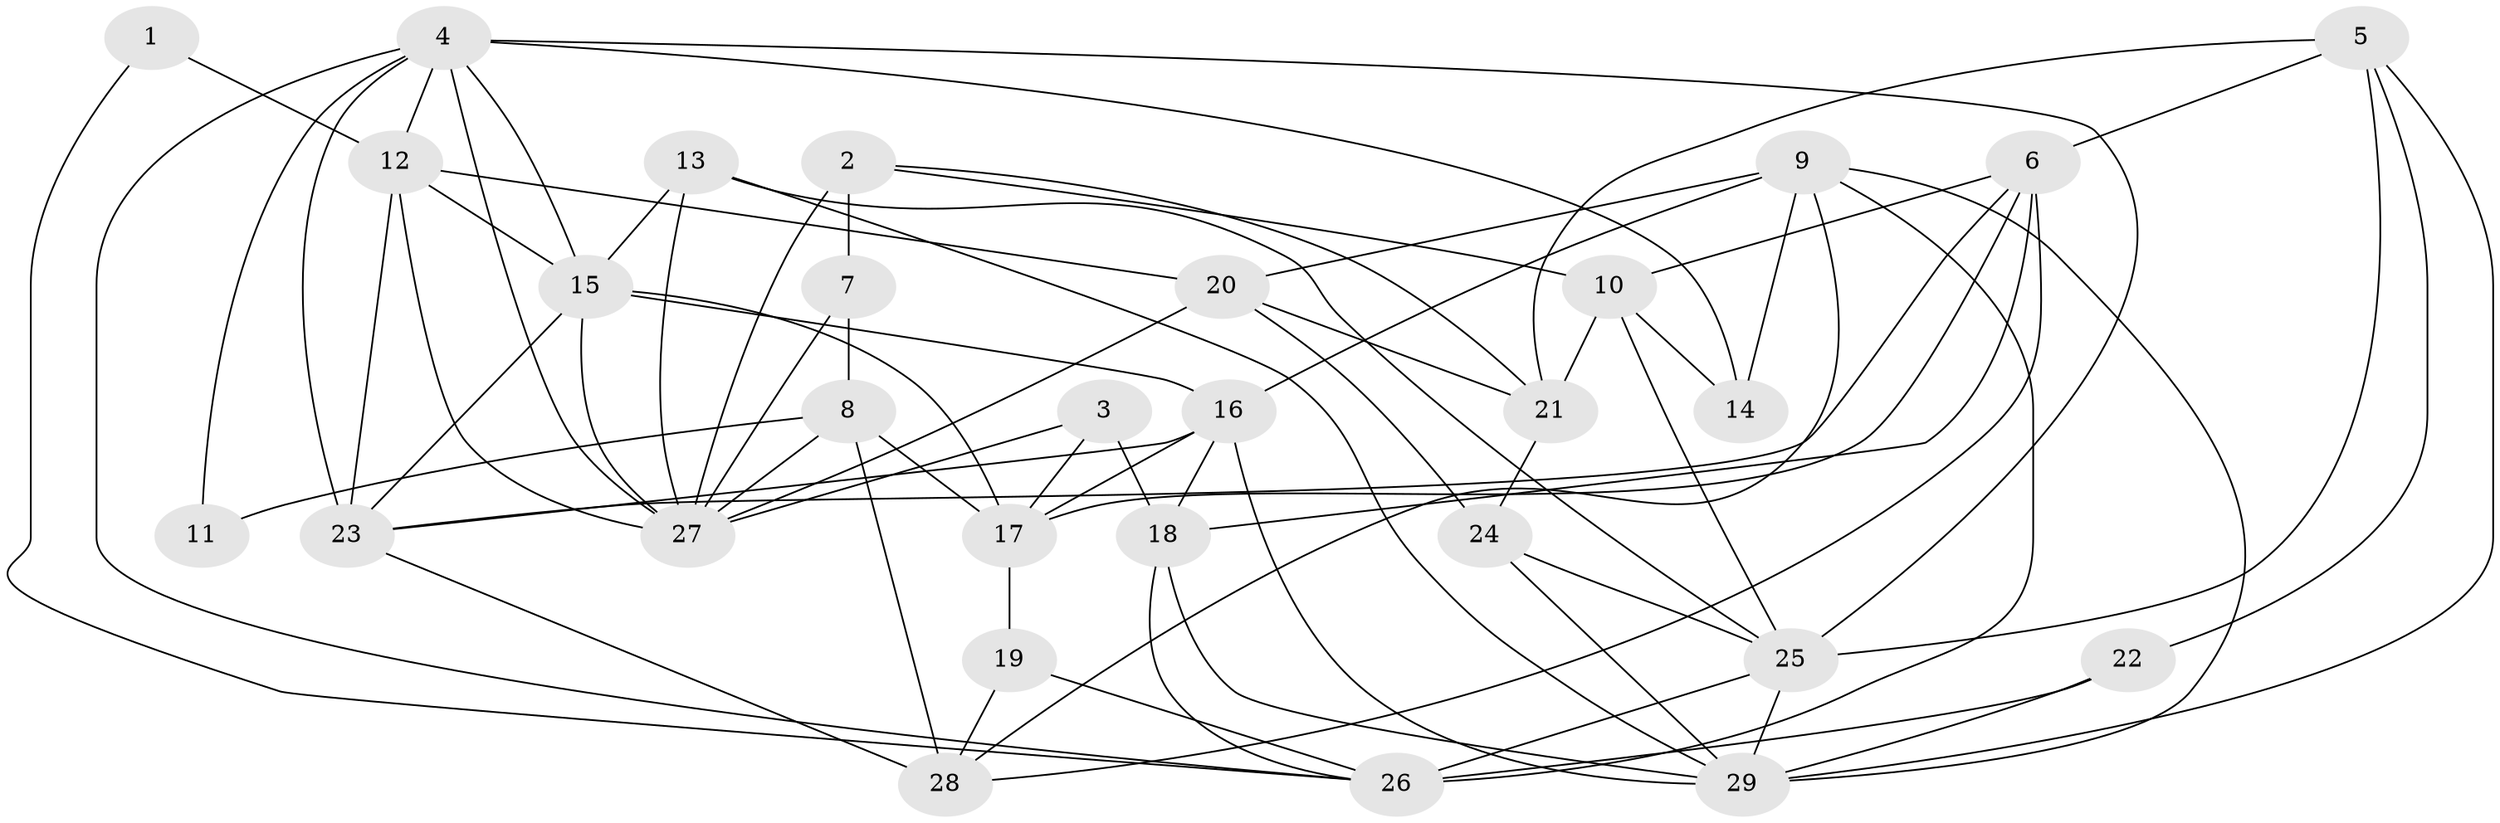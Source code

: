 // original degree distribution, {2: 0.1111111111111111, 5: 0.25925925925925924, 3: 0.2962962962962963, 4: 0.2222222222222222, 6: 0.09259259259259259, 8: 0.018518518518518517}
// Generated by graph-tools (version 1.1) at 2025/02/03/09/25 03:02:08]
// undirected, 29 vertices, 74 edges
graph export_dot {
graph [start="1"]
  node [color=gray90,style=filled];
  1;
  2;
  3;
  4;
  5;
  6;
  7;
  8;
  9;
  10;
  11;
  12;
  13;
  14;
  15;
  16;
  17;
  18;
  19;
  20;
  21;
  22;
  23;
  24;
  25;
  26;
  27;
  28;
  29;
  1 -- 12 [weight=1.0];
  1 -- 26 [weight=1.0];
  2 -- 7 [weight=2.0];
  2 -- 10 [weight=1.0];
  2 -- 21 [weight=1.0];
  2 -- 27 [weight=1.0];
  3 -- 17 [weight=1.0];
  3 -- 18 [weight=1.0];
  3 -- 27 [weight=1.0];
  4 -- 11 [weight=1.0];
  4 -- 12 [weight=1.0];
  4 -- 14 [weight=1.0];
  4 -- 15 [weight=1.0];
  4 -- 23 [weight=1.0];
  4 -- 25 [weight=1.0];
  4 -- 26 [weight=1.0];
  4 -- 27 [weight=1.0];
  5 -- 6 [weight=1.0];
  5 -- 21 [weight=1.0];
  5 -- 22 [weight=1.0];
  5 -- 25 [weight=1.0];
  5 -- 29 [weight=1.0];
  6 -- 10 [weight=1.0];
  6 -- 17 [weight=1.0];
  6 -- 18 [weight=1.0];
  6 -- 23 [weight=1.0];
  6 -- 28 [weight=1.0];
  7 -- 8 [weight=2.0];
  7 -- 27 [weight=1.0];
  8 -- 11 [weight=1.0];
  8 -- 17 [weight=2.0];
  8 -- 27 [weight=1.0];
  8 -- 28 [weight=2.0];
  9 -- 14 [weight=1.0];
  9 -- 16 [weight=2.0];
  9 -- 20 [weight=1.0];
  9 -- 26 [weight=2.0];
  9 -- 28 [weight=1.0];
  9 -- 29 [weight=1.0];
  10 -- 14 [weight=1.0];
  10 -- 21 [weight=1.0];
  10 -- 25 [weight=1.0];
  12 -- 15 [weight=1.0];
  12 -- 20 [weight=1.0];
  12 -- 23 [weight=1.0];
  12 -- 27 [weight=1.0];
  13 -- 15 [weight=1.0];
  13 -- 25 [weight=1.0];
  13 -- 27 [weight=1.0];
  13 -- 29 [weight=1.0];
  15 -- 16 [weight=1.0];
  15 -- 17 [weight=2.0];
  15 -- 23 [weight=1.0];
  15 -- 27 [weight=1.0];
  16 -- 17 [weight=1.0];
  16 -- 18 [weight=1.0];
  16 -- 23 [weight=1.0];
  16 -- 29 [weight=1.0];
  17 -- 19 [weight=2.0];
  18 -- 26 [weight=1.0];
  18 -- 29 [weight=1.0];
  19 -- 26 [weight=1.0];
  19 -- 28 [weight=1.0];
  20 -- 21 [weight=1.0];
  20 -- 24 [weight=1.0];
  20 -- 27 [weight=1.0];
  21 -- 24 [weight=1.0];
  22 -- 26 [weight=1.0];
  22 -- 29 [weight=1.0];
  23 -- 28 [weight=1.0];
  24 -- 25 [weight=1.0];
  24 -- 29 [weight=1.0];
  25 -- 26 [weight=1.0];
  25 -- 29 [weight=1.0];
}
